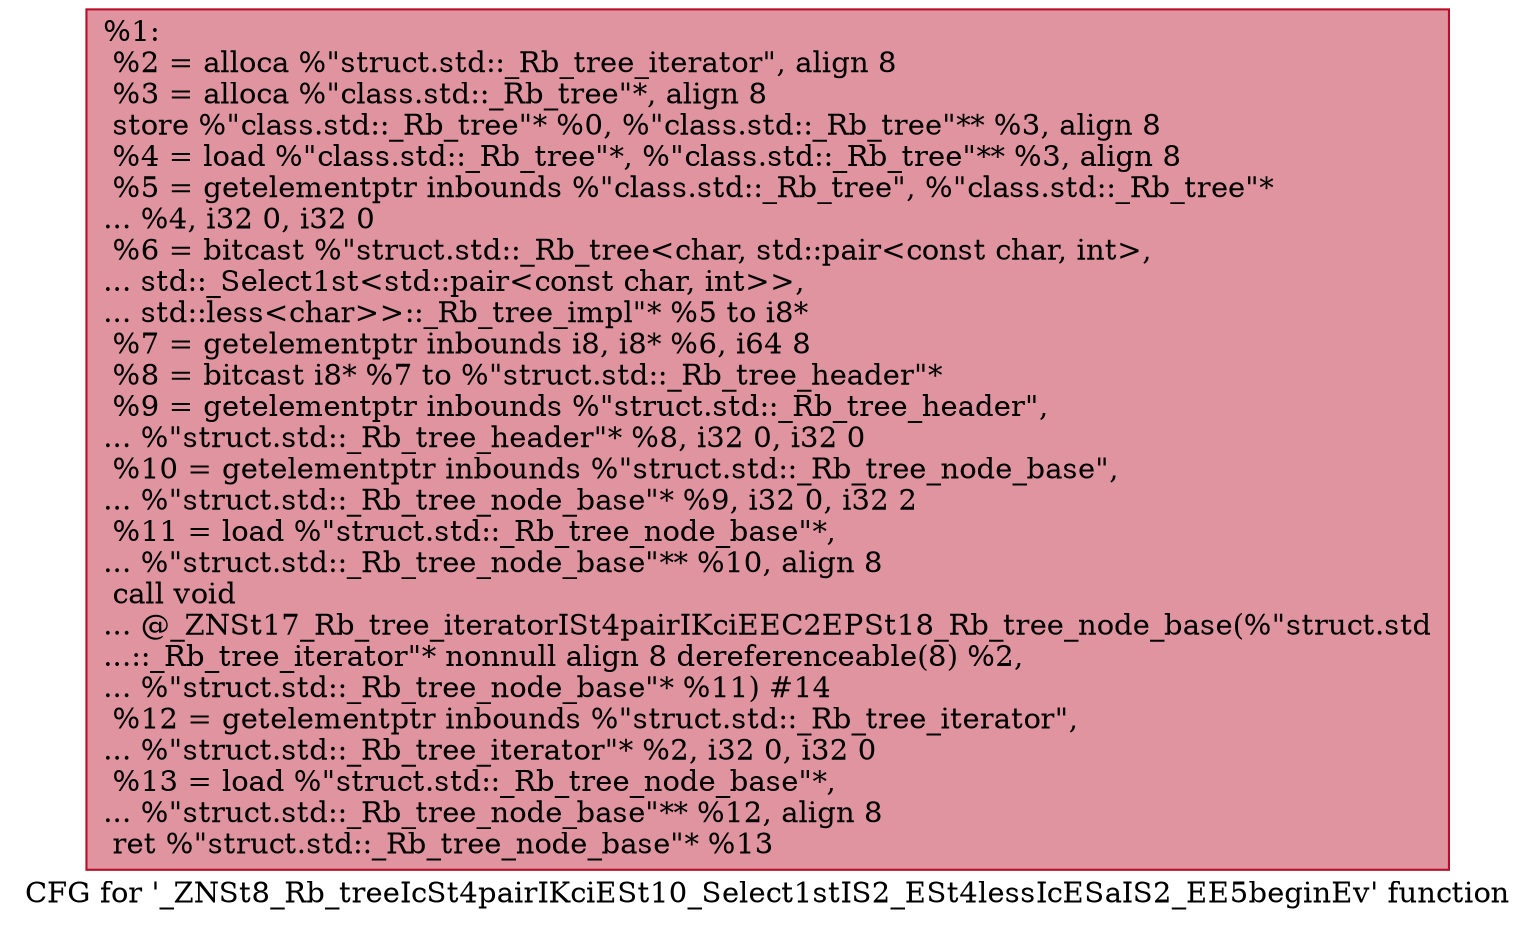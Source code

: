 digraph "CFG for '_ZNSt8_Rb_treeIcSt4pairIKciESt10_Select1stIS2_ESt4lessIcESaIS2_EE5beginEv' function" {
	label="CFG for '_ZNSt8_Rb_treeIcSt4pairIKciESt10_Select1stIS2_ESt4lessIcESaIS2_EE5beginEv' function";

	Node0x557bfd5361c0 [shape=record,color="#b70d28ff", style=filled, fillcolor="#b70d2870",label="{%1:\l  %2 = alloca %\"struct.std::_Rb_tree_iterator\", align 8\l  %3 = alloca %\"class.std::_Rb_tree\"*, align 8\l  store %\"class.std::_Rb_tree\"* %0, %\"class.std::_Rb_tree\"** %3, align 8\l  %4 = load %\"class.std::_Rb_tree\"*, %\"class.std::_Rb_tree\"** %3, align 8\l  %5 = getelementptr inbounds %\"class.std::_Rb_tree\", %\"class.std::_Rb_tree\"*\l... %4, i32 0, i32 0\l  %6 = bitcast %\"struct.std::_Rb_tree\<char, std::pair\<const char, int\>,\l... std::_Select1st\<std::pair\<const char, int\>\>,\l... std::less\<char\>\>::_Rb_tree_impl\"* %5 to i8*\l  %7 = getelementptr inbounds i8, i8* %6, i64 8\l  %8 = bitcast i8* %7 to %\"struct.std::_Rb_tree_header\"*\l  %9 = getelementptr inbounds %\"struct.std::_Rb_tree_header\",\l... %\"struct.std::_Rb_tree_header\"* %8, i32 0, i32 0\l  %10 = getelementptr inbounds %\"struct.std::_Rb_tree_node_base\",\l... %\"struct.std::_Rb_tree_node_base\"* %9, i32 0, i32 2\l  %11 = load %\"struct.std::_Rb_tree_node_base\"*,\l... %\"struct.std::_Rb_tree_node_base\"** %10, align 8\l  call void\l... @_ZNSt17_Rb_tree_iteratorISt4pairIKciEEC2EPSt18_Rb_tree_node_base(%\"struct.std\l...::_Rb_tree_iterator\"* nonnull align 8 dereferenceable(8) %2,\l... %\"struct.std::_Rb_tree_node_base\"* %11) #14\l  %12 = getelementptr inbounds %\"struct.std::_Rb_tree_iterator\",\l... %\"struct.std::_Rb_tree_iterator\"* %2, i32 0, i32 0\l  %13 = load %\"struct.std::_Rb_tree_node_base\"*,\l... %\"struct.std::_Rb_tree_node_base\"** %12, align 8\l  ret %\"struct.std::_Rb_tree_node_base\"* %13\l}"];
}
